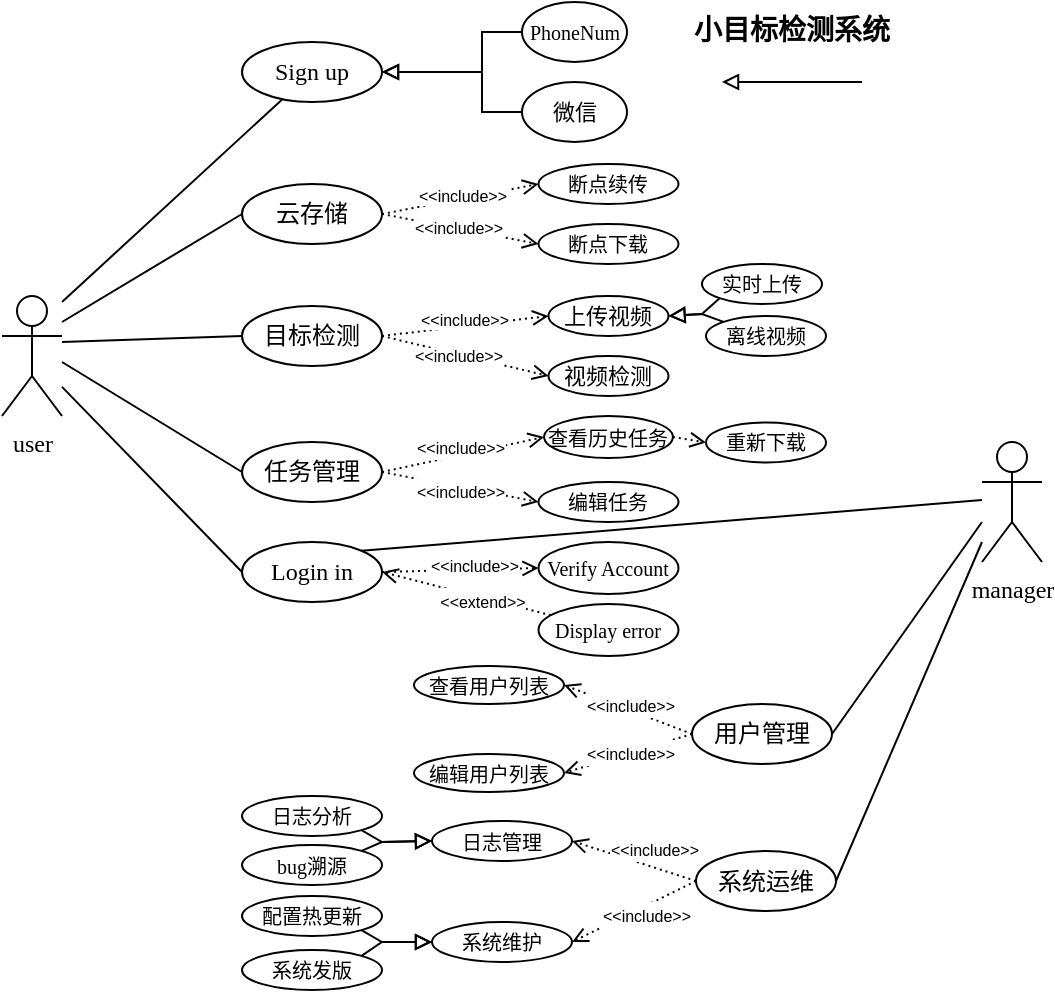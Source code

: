 <mxfile version="26.0.11">
  <diagram name="第 1 页" id="hE-EVMoh24ZVPqNSy51q">
    <mxGraphModel dx="681" dy="450" grid="1" gridSize="10" guides="1" tooltips="1" connect="1" arrows="1" fold="1" page="1" pageScale="1" pageWidth="827" pageHeight="1169" math="0" shadow="0">
      <root>
        <mxCell id="0" />
        <mxCell id="1" parent="0" />
        <mxCell id="26YwbLvZCYAhRD0Tl79S-1" value="&lt;font face=&quot;Times New Roman&quot;&gt;manager&lt;/font&gt;" style="shape=umlActor;verticalLabelPosition=bottom;verticalAlign=top;html=1;" parent="1" vertex="1">
          <mxGeometry x="660" y="390" width="30" height="60" as="geometry" />
        </mxCell>
        <mxCell id="f9GubYoWh3bI8AQ0VfsK-1" value="Sign up" style="ellipse;whiteSpace=wrap;html=1;fontFamily=Times New Roman;" parent="1" vertex="1">
          <mxGeometry x="290" y="190" width="70" height="30" as="geometry" />
        </mxCell>
        <mxCell id="f9GubYoWh3bI8AQ0VfsK-18" style="rounded=0;orthogonalLoop=1;jettySize=auto;html=1;entryX=0;entryY=0.5;entryDx=0;entryDy=0;dashed=1;strokeColor=default;align=center;verticalAlign=middle;fontFamily=宋体;fontSize=11;fontColor=default;labelBackgroundColor=default;endArrow=open;exitX=1;exitY=0.5;exitDx=0;exitDy=0;endFill=0;dashPattern=1 2;" parent="1" source="f9GubYoWh3bI8AQ0VfsK-3" target="f9GubYoWh3bI8AQ0VfsK-17" edge="1">
          <mxGeometry relative="1" as="geometry" />
        </mxCell>
        <mxCell id="45utyjeI-DMy24zujTR1-4" value="&lt;span&gt;&amp;lt;&amp;lt;include&amp;gt;&amp;gt;&lt;/span&gt;" style="edgeLabel;html=1;align=center;verticalAlign=middle;resizable=0;points=[];fontSize=8;" vertex="1" connectable="0" parent="f9GubYoWh3bI8AQ0VfsK-18">
          <mxGeometry x="0.127" y="1" relative="1" as="geometry">
            <mxPoint x="-6" y="-2" as="offset" />
          </mxGeometry>
        </mxCell>
        <mxCell id="f9GubYoWh3bI8AQ0VfsK-20" style="rounded=0;orthogonalLoop=1;jettySize=auto;html=1;entryX=0;entryY=0.5;entryDx=0;entryDy=0;dashed=1;strokeColor=default;align=center;verticalAlign=middle;fontFamily=宋体;fontSize=11;fontColor=default;labelBackgroundColor=default;endArrow=open;exitX=1;exitY=0.5;exitDx=0;exitDy=0;endFill=0;dashPattern=1 2;" parent="1" source="f9GubYoWh3bI8AQ0VfsK-3" target="f9GubYoWh3bI8AQ0VfsK-19" edge="1">
          <mxGeometry relative="1" as="geometry" />
        </mxCell>
        <mxCell id="45utyjeI-DMy24zujTR1-5" value="&lt;span&gt;&amp;lt;&amp;lt;include&amp;gt;&amp;gt;&lt;/span&gt;" style="edgeLabel;html=1;align=center;verticalAlign=middle;resizable=0;points=[];fontSize=8;" vertex="1" connectable="0" parent="f9GubYoWh3bI8AQ0VfsK-20">
          <mxGeometry x="-0.061" relative="1" as="geometry">
            <mxPoint x="-1" as="offset" />
          </mxGeometry>
        </mxCell>
        <mxCell id="f9GubYoWh3bI8AQ0VfsK-3" value="目标检测" style="ellipse;whiteSpace=wrap;html=1;fontFamily=宋体;" parent="1" vertex="1">
          <mxGeometry x="290" y="322" width="70" height="30" as="geometry" />
        </mxCell>
        <mxCell id="f9GubYoWh3bI8AQ0VfsK-4" value="任务管理" style="ellipse;whiteSpace=wrap;html=1;fontFamily=宋体;" parent="1" vertex="1">
          <mxGeometry x="290" y="390" width="70" height="30" as="geometry" />
        </mxCell>
        <mxCell id="f9GubYoWh3bI8AQ0VfsK-6" value="用户管理" style="ellipse;whiteSpace=wrap;html=1;fontFamily=宋体;" parent="1" vertex="1">
          <mxGeometry x="515" y="521" width="70" height="30" as="geometry" />
        </mxCell>
        <mxCell id="f9GubYoWh3bI8AQ0VfsK-7" value="系统运维" style="ellipse;whiteSpace=wrap;html=1;fontFamily=宋体;" parent="1" vertex="1">
          <mxGeometry x="517" y="594.5" width="70" height="30" as="geometry" />
        </mxCell>
        <mxCell id="f9GubYoWh3bI8AQ0VfsK-9" value="&lt;font style=&quot;font-size: 10px;&quot;&gt;PhoneNum&lt;/font&gt;" style="ellipse;whiteSpace=wrap;html=1;fontFamily=Times New Roman;" parent="1" vertex="1">
          <mxGeometry x="430" y="170" width="52.5" height="30" as="geometry" />
        </mxCell>
        <mxCell id="f9GubYoWh3bI8AQ0VfsK-10" value="微信" style="ellipse;whiteSpace=wrap;html=1;fontSize=11;fontFamily=宋体;" parent="1" vertex="1">
          <mxGeometry x="430" y="210" width="52.5" height="30" as="geometry" />
        </mxCell>
        <mxCell id="f9GubYoWh3bI8AQ0VfsK-17" value="上传视频" style="ellipse;whiteSpace=wrap;html=1;fontSize=11;fontFamily=宋体;" parent="1" vertex="1">
          <mxGeometry x="443.25" y="317" width="60" height="20" as="geometry" />
        </mxCell>
        <mxCell id="f9GubYoWh3bI8AQ0VfsK-19" value="视频检测" style="ellipse;whiteSpace=wrap;html=1;fontSize=11;fontFamily=宋体;" parent="1" vertex="1">
          <mxGeometry x="443.25" y="347" width="60" height="20" as="geometry" />
        </mxCell>
        <mxCell id="f9GubYoWh3bI8AQ0VfsK-21" value="查看历史任务" style="ellipse;whiteSpace=wrap;html=1;fontSize=10;fontFamily=宋体;" parent="1" vertex="1">
          <mxGeometry x="441.07" y="377" width="64.37" height="21" as="geometry" />
        </mxCell>
        <mxCell id="f9GubYoWh3bI8AQ0VfsK-23" value="编辑任务" style="ellipse;whiteSpace=wrap;html=1;fontSize=10;fontFamily=宋体;" parent="1" vertex="1">
          <mxGeometry x="438.25" y="410" width="70" height="20" as="geometry" />
        </mxCell>
        <mxCell id="f9GubYoWh3bI8AQ0VfsK-24" value="重新下载" style="ellipse;whiteSpace=wrap;html=1;fontSize=10;fontFamily=宋体;" parent="1" vertex="1">
          <mxGeometry x="522" y="380.25" width="60" height="20" as="geometry" />
        </mxCell>
        <mxCell id="f9GubYoWh3bI8AQ0VfsK-28" value="编辑用户列表" style="ellipse;whiteSpace=wrap;html=1;fontSize=10;fontFamily=宋体;" parent="1" vertex="1">
          <mxGeometry x="376" y="546" width="75" height="19" as="geometry" />
        </mxCell>
        <mxCell id="f9GubYoWh3bI8AQ0VfsK-29" value="离线视频" style="ellipse;whiteSpace=wrap;html=1;fontSize=10;fontFamily=宋体;" parent="1" vertex="1">
          <mxGeometry x="522" y="327" width="60" height="20" as="geometry" />
        </mxCell>
        <mxCell id="f9GubYoWh3bI8AQ0VfsK-30" value="实时上传" style="ellipse;whiteSpace=wrap;html=1;fontSize=10;fontFamily=宋体;" parent="1" vertex="1">
          <mxGeometry x="520" y="301" width="60" height="20" as="geometry" />
        </mxCell>
        <mxCell id="f9GubYoWh3bI8AQ0VfsK-31" value="查看用户列表" style="ellipse;whiteSpace=wrap;html=1;fontSize=10;fontFamily=宋体;" parent="1" vertex="1">
          <mxGeometry x="376" y="502" width="75" height="19" as="geometry" />
        </mxCell>
        <mxCell id="f9GubYoWh3bI8AQ0VfsK-32" value="日志管理" style="ellipse;whiteSpace=wrap;html=1;fontSize=10;fontFamily=宋体;" parent="1" vertex="1">
          <mxGeometry x="385" y="579.5" width="70" height="20" as="geometry" />
        </mxCell>
        <mxCell id="f9GubYoWh3bI8AQ0VfsK-33" value="系统维护" style="ellipse;whiteSpace=wrap;html=1;fontSize=10;fontFamily=宋体;" parent="1" vertex="1">
          <mxGeometry x="385" y="630" width="70" height="20" as="geometry" />
        </mxCell>
        <mxCell id="f9GubYoWh3bI8AQ0VfsK-37" value="" style="endArrow=block;html=1;rounded=0;entryX=1;entryY=0.5;entryDx=0;entryDy=0;exitX=0;exitY=1;exitDx=0;exitDy=0;endFill=0;fontFamily=宋体;" parent="1" source="f9GubYoWh3bI8AQ0VfsK-30" target="f9GubYoWh3bI8AQ0VfsK-17" edge="1">
          <mxGeometry width="50" height="50" relative="1" as="geometry">
            <mxPoint x="510" y="350" as="sourcePoint" />
            <mxPoint x="560" y="300" as="targetPoint" />
            <Array as="points">
              <mxPoint x="520" y="326" />
            </Array>
          </mxGeometry>
        </mxCell>
        <mxCell id="f9GubYoWh3bI8AQ0VfsK-38" value="" style="endArrow=block;html=1;rounded=0;entryX=1;entryY=0.5;entryDx=0;entryDy=0;endFill=0;exitX=0;exitY=0;exitDx=0;exitDy=0;fontFamily=宋体;" parent="1" source="f9GubYoWh3bI8AQ0VfsK-29" target="f9GubYoWh3bI8AQ0VfsK-17" edge="1">
          <mxGeometry width="50" height="50" relative="1" as="geometry">
            <mxPoint x="550" y="320" as="sourcePoint" />
            <mxPoint x="505" y="336" as="targetPoint" />
            <Array as="points">
              <mxPoint x="520" y="326" />
            </Array>
          </mxGeometry>
        </mxCell>
        <mxCell id="f9GubYoWh3bI8AQ0VfsK-39" style="rounded=0;orthogonalLoop=1;jettySize=auto;html=1;entryX=0;entryY=0.5;entryDx=0;entryDy=0;dashed=1;strokeColor=default;align=center;verticalAlign=middle;fontFamily=宋体;fontSize=11;fontColor=default;labelBackgroundColor=default;endArrow=open;exitX=1;exitY=0.5;exitDx=0;exitDy=0;endFill=0;dashPattern=1 2;" parent="1" source="f9GubYoWh3bI8AQ0VfsK-4" target="f9GubYoWh3bI8AQ0VfsK-21" edge="1">
          <mxGeometry relative="1" as="geometry">
            <mxPoint x="370" y="350" as="sourcePoint" />
            <mxPoint x="445" y="363" as="targetPoint" />
          </mxGeometry>
        </mxCell>
        <mxCell id="45utyjeI-DMy24zujTR1-6" value="&lt;span style=&quot;font-size: 8px;&quot;&gt;&amp;lt;&amp;lt;include&amp;gt;&amp;gt;&lt;/span&gt;" style="edgeLabel;html=1;align=center;verticalAlign=middle;resizable=0;points=[];" vertex="1" connectable="0" parent="f9GubYoWh3bI8AQ0VfsK-39">
          <mxGeometry x="0.025" relative="1" as="geometry">
            <mxPoint x="-3" y="-4" as="offset" />
          </mxGeometry>
        </mxCell>
        <mxCell id="f9GubYoWh3bI8AQ0VfsK-40" style="rounded=0;orthogonalLoop=1;jettySize=auto;html=1;entryX=0;entryY=0.5;entryDx=0;entryDy=0;dashed=1;strokeColor=default;align=center;verticalAlign=middle;fontFamily=宋体;fontSize=11;fontColor=default;labelBackgroundColor=default;endArrow=open;exitX=1;exitY=0.5;exitDx=0;exitDy=0;endFill=0;dashPattern=1 2;" parent="1" source="f9GubYoWh3bI8AQ0VfsK-4" target="f9GubYoWh3bI8AQ0VfsK-23" edge="1">
          <mxGeometry relative="1" as="geometry">
            <mxPoint x="370" y="350" as="sourcePoint" />
            <mxPoint x="445" y="363" as="targetPoint" />
          </mxGeometry>
        </mxCell>
        <mxCell id="45utyjeI-DMy24zujTR1-7" value="&lt;span style=&quot;font-size: 8px;&quot;&gt;&amp;lt;&amp;lt;include&amp;gt;&amp;gt;&lt;/span&gt;" style="edgeLabel;html=1;align=center;verticalAlign=middle;resizable=0;points=[];" vertex="1" connectable="0" parent="f9GubYoWh3bI8AQ0VfsK-40">
          <mxGeometry x="0.068" relative="1" as="geometry">
            <mxPoint x="-3" y="1" as="offset" />
          </mxGeometry>
        </mxCell>
        <mxCell id="f9GubYoWh3bI8AQ0VfsK-41" style="rounded=0;orthogonalLoop=1;jettySize=auto;html=1;entryX=0;entryY=0.5;entryDx=0;entryDy=0;dashed=1;strokeColor=default;align=center;verticalAlign=middle;fontFamily=宋体;fontSize=11;fontColor=default;labelBackgroundColor=default;endArrow=open;exitX=1;exitY=0.5;exitDx=0;exitDy=0;endFill=0;dashPattern=1 2;" parent="1" source="f9GubYoWh3bI8AQ0VfsK-21" target="f9GubYoWh3bI8AQ0VfsK-24" edge="1">
          <mxGeometry relative="1" as="geometry">
            <mxPoint x="380" y="360" as="sourcePoint" />
            <mxPoint x="455" y="373" as="targetPoint" />
          </mxGeometry>
        </mxCell>
        <mxCell id="f9GubYoWh3bI8AQ0VfsK-45" style="rounded=0;orthogonalLoop=1;jettySize=auto;html=1;entryX=1;entryY=0.5;entryDx=0;entryDy=0;dashed=1;strokeColor=default;align=center;verticalAlign=middle;fontFamily=宋体;fontSize=11;fontColor=default;labelBackgroundColor=default;endArrow=open;exitX=0;exitY=0.5;exitDx=0;exitDy=0;endFill=0;dashPattern=1 2;" parent="1" source="f9GubYoWh3bI8AQ0VfsK-6" target="f9GubYoWh3bI8AQ0VfsK-31" edge="1">
          <mxGeometry relative="1" as="geometry">
            <mxPoint x="370" y="485" as="sourcePoint" />
            <mxPoint x="440" y="500" as="targetPoint" />
          </mxGeometry>
        </mxCell>
        <mxCell id="45utyjeI-DMy24zujTR1-10" value="&lt;span style=&quot;font-size: 8px;&quot;&gt;&amp;lt;&amp;lt;include&amp;gt;&amp;gt;&lt;/span&gt;" style="edgeLabel;html=1;align=center;verticalAlign=middle;resizable=0;points=[];" vertex="1" connectable="0" parent="f9GubYoWh3bI8AQ0VfsK-45">
          <mxGeometry x="0.047" y="1" relative="1" as="geometry">
            <mxPoint x="3" y="-3" as="offset" />
          </mxGeometry>
        </mxCell>
        <mxCell id="f9GubYoWh3bI8AQ0VfsK-46" style="rounded=0;orthogonalLoop=1;jettySize=auto;html=1;entryX=1;entryY=0.5;entryDx=0;entryDy=0;dashed=1;strokeColor=default;align=center;verticalAlign=middle;fontFamily=宋体;fontSize=11;fontColor=default;labelBackgroundColor=default;endArrow=open;exitX=0;exitY=0.5;exitDx=0;exitDy=0;endFill=0;dashPattern=1 2;" parent="1" source="f9GubYoWh3bI8AQ0VfsK-6" target="f9GubYoWh3bI8AQ0VfsK-28" edge="1">
          <mxGeometry relative="1" as="geometry">
            <mxPoint x="440" y="545" as="sourcePoint" />
            <mxPoint x="375" y="535" as="targetPoint" />
          </mxGeometry>
        </mxCell>
        <mxCell id="45utyjeI-DMy24zujTR1-11" value="&lt;span style=&quot;font-size: 8px;&quot;&gt;&amp;lt;&amp;lt;include&amp;gt;&amp;gt;&lt;/span&gt;" style="edgeLabel;html=1;align=center;verticalAlign=middle;resizable=0;points=[];" vertex="1" connectable="0" parent="f9GubYoWh3bI8AQ0VfsK-46">
          <mxGeometry x="0.16" y="-3" relative="1" as="geometry">
            <mxPoint x="7" as="offset" />
          </mxGeometry>
        </mxCell>
        <mxCell id="f9GubYoWh3bI8AQ0VfsK-47" style="rounded=0;orthogonalLoop=1;jettySize=auto;html=1;entryX=1;entryY=0.5;entryDx=0;entryDy=0;dashed=1;strokeColor=default;align=center;verticalAlign=middle;fontFamily=宋体;fontSize=11;fontColor=default;labelBackgroundColor=default;endArrow=open;exitX=0;exitY=0.5;exitDx=0;exitDy=0;endFill=0;dashPattern=1 2;" parent="1" source="f9GubYoWh3bI8AQ0VfsK-7" target="f9GubYoWh3bI8AQ0VfsK-33" edge="1">
          <mxGeometry relative="1" as="geometry">
            <mxPoint x="450" y="555" as="sourcePoint" />
            <mxPoint x="385" y="545" as="targetPoint" />
          </mxGeometry>
        </mxCell>
        <mxCell id="45utyjeI-DMy24zujTR1-13" value="&lt;span style=&quot;font-size: 8px;&quot;&gt;&amp;lt;&amp;lt;include&amp;gt;&amp;gt;&lt;/span&gt;" style="edgeLabel;html=1;align=center;verticalAlign=middle;resizable=0;points=[];" vertex="1" connectable="0" parent="f9GubYoWh3bI8AQ0VfsK-47">
          <mxGeometry x="0.057" y="-2" relative="1" as="geometry">
            <mxPoint x="8" y="2" as="offset" />
          </mxGeometry>
        </mxCell>
        <mxCell id="f9GubYoWh3bI8AQ0VfsK-48" style="rounded=0;orthogonalLoop=1;jettySize=auto;html=1;entryX=1;entryY=0.5;entryDx=0;entryDy=0;dashed=1;strokeColor=default;align=center;verticalAlign=middle;fontFamily=宋体;fontSize=11;fontColor=default;labelBackgroundColor=default;endArrow=open;exitX=0;exitY=0.5;exitDx=0;exitDy=0;endFill=0;dashPattern=1 2;" parent="1" source="f9GubYoWh3bI8AQ0VfsK-7" target="f9GubYoWh3bI8AQ0VfsK-32" edge="1">
          <mxGeometry relative="1" as="geometry">
            <mxPoint x="460" y="565" as="sourcePoint" />
            <mxPoint x="395" y="555" as="targetPoint" />
          </mxGeometry>
        </mxCell>
        <mxCell id="45utyjeI-DMy24zujTR1-12" value="&lt;span style=&quot;font-size: 8px;&quot;&gt;&amp;lt;&amp;lt;include&amp;gt;&amp;gt;&lt;/span&gt;" style="edgeLabel;html=1;align=center;verticalAlign=middle;resizable=0;points=[];" vertex="1" connectable="0" parent="f9GubYoWh3bI8AQ0VfsK-48">
          <mxGeometry x="0.225" relative="1" as="geometry">
            <mxPoint x="17" y="-4" as="offset" />
          </mxGeometry>
        </mxCell>
        <mxCell id="f9GubYoWh3bI8AQ0VfsK-49" value="" style="endArrow=block;html=1;rounded=0;entryX=1;entryY=0.5;entryDx=0;entryDy=0;endFill=0;exitX=0;exitY=0.5;exitDx=0;exitDy=0;fontFamily=宋体;" parent="1" source="f9GubYoWh3bI8AQ0VfsK-9" target="f9GubYoWh3bI8AQ0VfsK-1" edge="1">
          <mxGeometry width="50" height="50" relative="1" as="geometry">
            <mxPoint x="541" y="340" as="sourcePoint" />
            <mxPoint x="505" y="336" as="targetPoint" />
            <Array as="points">
              <mxPoint x="410" y="185" />
              <mxPoint x="410" y="205" />
            </Array>
          </mxGeometry>
        </mxCell>
        <mxCell id="f9GubYoWh3bI8AQ0VfsK-50" value="" style="endArrow=block;html=1;rounded=0;entryX=1;entryY=0.5;entryDx=0;entryDy=0;endFill=0;exitX=0;exitY=0.5;exitDx=0;exitDy=0;fontFamily=宋体;" parent="1" source="f9GubYoWh3bI8AQ0VfsK-10" edge="1">
          <mxGeometry width="50" height="50" relative="1" as="geometry">
            <mxPoint x="439" y="225" as="sourcePoint" />
            <mxPoint x="360" y="205" as="targetPoint" />
            <Array as="points">
              <mxPoint x="410" y="225" />
              <mxPoint x="410" y="205" />
            </Array>
          </mxGeometry>
        </mxCell>
        <mxCell id="f9GubYoWh3bI8AQ0VfsK-51" value="日志分析" style="ellipse;whiteSpace=wrap;html=1;fontSize=10;fontFamily=宋体;" parent="1" vertex="1">
          <mxGeometry x="290" y="567" width="70" height="20" as="geometry" />
        </mxCell>
        <mxCell id="f9GubYoWh3bI8AQ0VfsK-52" value="&lt;font face=&quot;Times New Roman&quot;&gt;bug&lt;/font&gt;溯源" style="ellipse;whiteSpace=wrap;html=1;fontSize=10;fontFamily=宋体;" parent="1" vertex="1">
          <mxGeometry x="290" y="591.5" width="70" height="20" as="geometry" />
        </mxCell>
        <mxCell id="f9GubYoWh3bI8AQ0VfsK-53" value="" style="endArrow=block;html=1;rounded=0;entryX=0;entryY=0.5;entryDx=0;entryDy=0;endFill=0;exitX=1;exitY=1;exitDx=0;exitDy=0;fontFamily=宋体;" parent="1" source="f9GubYoWh3bI8AQ0VfsK-51" target="f9GubYoWh3bI8AQ0VfsK-32" edge="1">
          <mxGeometry width="50" height="50" relative="1" as="geometry">
            <mxPoint x="344" y="565" as="sourcePoint" />
            <mxPoint x="414" y="585" as="targetPoint" />
            <Array as="points">
              <mxPoint x="360" y="590" />
            </Array>
          </mxGeometry>
        </mxCell>
        <mxCell id="f9GubYoWh3bI8AQ0VfsK-54" value="" style="endArrow=block;html=1;rounded=0;endFill=0;exitX=1;exitY=0;exitDx=0;exitDy=0;entryX=0;entryY=0.5;entryDx=0;entryDy=0;fontFamily=宋体;" parent="1" source="f9GubYoWh3bI8AQ0VfsK-52" target="f9GubYoWh3bI8AQ0VfsK-32" edge="1">
          <mxGeometry width="50" height="50" relative="1" as="geometry">
            <mxPoint x="360" y="592" as="sourcePoint" />
            <mxPoint x="390" y="600" as="targetPoint" />
            <Array as="points">
              <mxPoint x="360" y="590" />
            </Array>
          </mxGeometry>
        </mxCell>
        <mxCell id="f9GubYoWh3bI8AQ0VfsK-56" value="&lt;font&gt;配置热更新&lt;/font&gt;" style="ellipse;whiteSpace=wrap;html=1;fontSize=10;fontFamily=宋体;" parent="1" vertex="1">
          <mxGeometry x="290" y="617" width="70" height="20" as="geometry" />
        </mxCell>
        <mxCell id="f9GubYoWh3bI8AQ0VfsK-57" value="&lt;font&gt;系统发版&lt;/font&gt;" style="ellipse;whiteSpace=wrap;html=1;fontSize=10;fontFamily=宋体;" parent="1" vertex="1">
          <mxGeometry x="290" y="644" width="70" height="20" as="geometry" />
        </mxCell>
        <mxCell id="f9GubYoWh3bI8AQ0VfsK-58" value="" style="endArrow=block;html=1;rounded=0;endFill=0;exitX=1;exitY=0;exitDx=0;exitDy=0;entryX=0;entryY=0.5;entryDx=0;entryDy=0;fontFamily=宋体;" parent="1" source="f9GubYoWh3bI8AQ0VfsK-57" target="f9GubYoWh3bI8AQ0VfsK-33" edge="1">
          <mxGeometry width="50" height="50" relative="1" as="geometry">
            <mxPoint x="350" y="644" as="sourcePoint" />
            <mxPoint x="385" y="637" as="targetPoint" />
            <Array as="points">
              <mxPoint x="360" y="640" />
            </Array>
          </mxGeometry>
        </mxCell>
        <mxCell id="f9GubYoWh3bI8AQ0VfsK-59" value="" style="endArrow=block;html=1;rounded=0;endFill=0;exitX=1;exitY=1;exitDx=0;exitDy=0;entryX=0;entryY=0.5;entryDx=0;entryDy=0;fontFamily=宋体;" parent="1" source="f9GubYoWh3bI8AQ0VfsK-56" target="f9GubYoWh3bI8AQ0VfsK-33" edge="1">
          <mxGeometry width="50" height="50" relative="1" as="geometry">
            <mxPoint x="360" y="650.0" as="sourcePoint" />
            <mxPoint x="395" y="663.0" as="targetPoint" />
            <Array as="points">
              <mxPoint x="360" y="640" />
            </Array>
          </mxGeometry>
        </mxCell>
        <mxCell id="f9GubYoWh3bI8AQ0VfsK-62" style="rounded=0;orthogonalLoop=1;jettySize=auto;html=1;endArrow=none;startFill=0;fontFamily=宋体;" parent="1" source="f9GubYoWh3bI8AQ0VfsK-1" edge="1">
          <mxGeometry relative="1" as="geometry">
            <mxPoint x="200" y="320" as="targetPoint" />
          </mxGeometry>
        </mxCell>
        <mxCell id="f9GubYoWh3bI8AQ0VfsK-63" style="rounded=0;orthogonalLoop=1;jettySize=auto;html=1;endArrow=none;startFill=0;exitX=0;exitY=0.5;exitDx=0;exitDy=0;fontFamily=宋体;" parent="1" source="f9GubYoWh3bI8AQ0VfsK-2" target="f9GubYoWh3bI8AQ0VfsK-67" edge="1">
          <mxGeometry relative="1" as="geometry">
            <mxPoint x="320" y="229" as="sourcePoint" />
            <mxPoint x="200" y="330" as="targetPoint" />
          </mxGeometry>
        </mxCell>
        <mxCell id="f9GubYoWh3bI8AQ0VfsK-64" style="rounded=0;orthogonalLoop=1;jettySize=auto;html=1;endArrow=none;startFill=0;exitX=0;exitY=0.5;exitDx=0;exitDy=0;fontFamily=宋体;" parent="1" source="f9GubYoWh3bI8AQ0VfsK-3" edge="1">
          <mxGeometry relative="1" as="geometry">
            <mxPoint x="300" y="285" as="sourcePoint" />
            <mxPoint x="200" y="340" as="targetPoint" />
          </mxGeometry>
        </mxCell>
        <mxCell id="f9GubYoWh3bI8AQ0VfsK-65" style="rounded=0;orthogonalLoop=1;jettySize=auto;html=1;endArrow=none;startFill=0;exitX=0;exitY=0.5;exitDx=0;exitDy=0;fontFamily=宋体;" parent="1" source="f9GubYoWh3bI8AQ0VfsK-4" edge="1">
          <mxGeometry relative="1" as="geometry">
            <mxPoint x="300" y="350" as="sourcePoint" />
            <mxPoint x="200" y="350" as="targetPoint" />
          </mxGeometry>
        </mxCell>
        <mxCell id="f9GubYoWh3bI8AQ0VfsK-66" style="rounded=0;orthogonalLoop=1;jettySize=auto;html=1;endArrow=none;startFill=0;exitX=0;exitY=0.5;exitDx=0;exitDy=0;fontFamily=宋体;" parent="1" source="f9GubYoWh3bI8AQ0VfsK-5" edge="1">
          <mxGeometry relative="1" as="geometry">
            <mxPoint x="300" y="415" as="sourcePoint" />
            <mxPoint x="200" y="330" as="targetPoint" />
          </mxGeometry>
        </mxCell>
        <mxCell id="f9GubYoWh3bI8AQ0VfsK-67" value="&lt;font face=&quot;Times New Roman&quot;&gt;user&lt;/font&gt;" style="shape=umlActor;verticalLabelPosition=bottom;verticalAlign=top;html=1;" parent="1" vertex="1">
          <mxGeometry x="170" y="317" width="30" height="60" as="geometry" />
        </mxCell>
        <mxCell id="f9GubYoWh3bI8AQ0VfsK-69" style="rounded=0;orthogonalLoop=1;jettySize=auto;html=1;endArrow=none;startFill=0;exitX=1;exitY=0.5;exitDx=0;exitDy=0;fontFamily=宋体;" parent="1" source="f9GubYoWh3bI8AQ0VfsK-6" edge="1">
          <mxGeometry relative="1" as="geometry">
            <mxPoint x="300" y="485" as="sourcePoint" />
            <mxPoint x="660" y="430" as="targetPoint" />
          </mxGeometry>
        </mxCell>
        <mxCell id="f9GubYoWh3bI8AQ0VfsK-70" style="rounded=0;orthogonalLoop=1;jettySize=auto;html=1;endArrow=none;startFill=0;exitX=1;exitY=0.5;exitDx=0;exitDy=0;fontFamily=宋体;" parent="1" source="f9GubYoWh3bI8AQ0VfsK-7" edge="1">
          <mxGeometry relative="1" as="geometry">
            <mxPoint x="595" y="546" as="sourcePoint" />
            <mxPoint x="660" y="440" as="targetPoint" />
          </mxGeometry>
        </mxCell>
        <mxCell id="f9GubYoWh3bI8AQ0VfsK-5" value="云存储" style="ellipse;whiteSpace=wrap;html=1;fontFamily=宋体;" parent="1" vertex="1">
          <mxGeometry x="290" y="261" width="70" height="30" as="geometry" />
        </mxCell>
        <mxCell id="f9GubYoWh3bI8AQ0VfsK-25" value="断点续传" style="ellipse;whiteSpace=wrap;html=1;fontSize=10;fontFamily=宋体;" parent="1" vertex="1">
          <mxGeometry x="438.25" y="251" width="70" height="20" as="geometry" />
        </mxCell>
        <mxCell id="f9GubYoWh3bI8AQ0VfsK-26" value="断点下载" style="ellipse;whiteSpace=wrap;html=1;fontSize=10;fontFamily=宋体;" parent="1" vertex="1">
          <mxGeometry x="438.25" y="281" width="70" height="20" as="geometry" />
        </mxCell>
        <mxCell id="f9GubYoWh3bI8AQ0VfsK-42" style="rounded=0;orthogonalLoop=1;jettySize=auto;html=1;entryX=0;entryY=0.5;entryDx=0;entryDy=0;dashed=1;strokeColor=default;align=center;verticalAlign=middle;fontFamily=宋体;fontSize=11;fontColor=default;labelBackgroundColor=default;endArrow=open;exitX=1;exitY=0.5;exitDx=0;exitDy=0;endFill=0;dashPattern=1 2;" parent="1" source="f9GubYoWh3bI8AQ0VfsK-5" target="f9GubYoWh3bI8AQ0VfsK-25" edge="1">
          <mxGeometry relative="1" as="geometry">
            <mxPoint x="365" y="216" as="sourcePoint" />
            <mxPoint x="435" y="241" as="targetPoint" />
          </mxGeometry>
        </mxCell>
        <mxCell id="45utyjeI-DMy24zujTR1-2" value="&lt;font&gt;&amp;lt;&amp;lt;include&amp;gt;&amp;gt;&lt;/font&gt;" style="edgeLabel;html=1;align=center;verticalAlign=middle;resizable=0;points=[];fontSize=8;" vertex="1" connectable="0" parent="f9GubYoWh3bI8AQ0VfsK-42">
          <mxGeometry x="-0.054" y="2" relative="1" as="geometry">
            <mxPoint x="3" as="offset" />
          </mxGeometry>
        </mxCell>
        <mxCell id="f9GubYoWh3bI8AQ0VfsK-43" style="rounded=0;orthogonalLoop=1;jettySize=auto;html=1;entryX=0;entryY=0.5;entryDx=0;entryDy=0;dashed=1;strokeColor=default;align=center;verticalAlign=middle;fontFamily=宋体;fontSize=11;fontColor=default;labelBackgroundColor=default;endArrow=open;exitX=1;exitY=0.5;exitDx=0;exitDy=0;endFill=0;dashPattern=1 2;" parent="1" source="f9GubYoWh3bI8AQ0VfsK-5" target="f9GubYoWh3bI8AQ0VfsK-26" edge="1">
          <mxGeometry relative="1" as="geometry">
            <mxPoint x="365" y="276" as="sourcePoint" />
            <mxPoint x="435" y="271" as="targetPoint" />
          </mxGeometry>
        </mxCell>
        <mxCell id="45utyjeI-DMy24zujTR1-3" value="&lt;span&gt;&amp;lt;&amp;lt;include&amp;gt;&amp;gt;&lt;/span&gt;" style="edgeLabel;html=1;align=center;verticalAlign=middle;resizable=0;points=[];fontSize=8;" vertex="1" connectable="0" parent="f9GubYoWh3bI8AQ0VfsK-43">
          <mxGeometry x="-0.083" relative="1" as="geometry">
            <mxPoint x="2" as="offset" />
          </mxGeometry>
        </mxCell>
        <mxCell id="f9GubYoWh3bI8AQ0VfsK-14" style="rounded=0;orthogonalLoop=1;jettySize=auto;html=1;entryX=0;entryY=0.5;entryDx=0;entryDy=0;dashed=1;exitX=1;exitY=0.5;exitDx=0;exitDy=0;endArrow=open;endFill=0;dashPattern=1 2;fontFamily=宋体;" parent="1" source="f9GubYoWh3bI8AQ0VfsK-2" target="f9GubYoWh3bI8AQ0VfsK-12" edge="1">
          <mxGeometry relative="1" as="geometry" />
        </mxCell>
        <mxCell id="45utyjeI-DMy24zujTR1-8" value="&lt;span style=&quot;font-size: 8px;&quot;&gt;&amp;lt;&amp;lt;include&amp;gt;&amp;gt;&lt;/span&gt;" style="edgeLabel;html=1;align=center;verticalAlign=middle;resizable=0;points=[];" vertex="1" connectable="0" parent="f9GubYoWh3bI8AQ0VfsK-14">
          <mxGeometry x="0.034" y="1" relative="1" as="geometry">
            <mxPoint x="5" y="-2" as="offset" />
          </mxGeometry>
        </mxCell>
        <mxCell id="f9GubYoWh3bI8AQ0VfsK-2" value="Login in" style="ellipse;whiteSpace=wrap;html=1;fontFamily=Times New Roman;" parent="1" vertex="1">
          <mxGeometry x="290" y="440" width="70" height="30" as="geometry" />
        </mxCell>
        <mxCell id="f9GubYoWh3bI8AQ0VfsK-12" value="&lt;font style=&quot;font-size: 10px;&quot;&gt;Verify Account&lt;/font&gt;" style="ellipse;whiteSpace=wrap;html=1;fontFamily=Times New Roman;" parent="1" vertex="1">
          <mxGeometry x="438.25" y="440" width="70" height="26" as="geometry" />
        </mxCell>
        <mxCell id="f9GubYoWh3bI8AQ0VfsK-16" style="rounded=0;orthogonalLoop=1;jettySize=auto;html=1;entryX=1;entryY=0.5;entryDx=0;entryDy=0;dashed=1;endArrow=open;endFill=0;dashPattern=1 2;fontFamily=宋体;" parent="1" source="f9GubYoWh3bI8AQ0VfsK-13" target="f9GubYoWh3bI8AQ0VfsK-2" edge="1">
          <mxGeometry relative="1" as="geometry" />
        </mxCell>
        <mxCell id="45utyjeI-DMy24zujTR1-9" value="&lt;span style=&quot;font-size: 8px;&quot;&gt;&amp;lt;&amp;lt;extend&amp;gt;&amp;gt;&lt;/span&gt;" style="edgeLabel;html=1;align=center;verticalAlign=middle;resizable=0;points=[];" vertex="1" connectable="0" parent="f9GubYoWh3bI8AQ0VfsK-16">
          <mxGeometry x="-0.212" y="1" relative="1" as="geometry">
            <mxPoint x="-1" as="offset" />
          </mxGeometry>
        </mxCell>
        <mxCell id="f9GubYoWh3bI8AQ0VfsK-13" value="&lt;font style=&quot;font-size: 10px;&quot;&gt;Display error&lt;/font&gt;" style="ellipse;whiteSpace=wrap;html=1;fontFamily=Times New Roman;" parent="1" vertex="1">
          <mxGeometry x="438.25" y="471" width="70" height="26" as="geometry" />
        </mxCell>
        <mxCell id="f9GubYoWh3bI8AQ0VfsK-76" style="rounded=0;orthogonalLoop=1;jettySize=auto;html=1;endArrow=none;startFill=0;exitX=1;exitY=0;exitDx=0;exitDy=0;fontFamily=宋体;" parent="1" source="f9GubYoWh3bI8AQ0VfsK-2" edge="1">
          <mxGeometry relative="1" as="geometry">
            <mxPoint x="605" y="545" as="sourcePoint" />
            <mxPoint x="660" y="419" as="targetPoint" />
          </mxGeometry>
        </mxCell>
        <mxCell id="f9GubYoWh3bI8AQ0VfsK-77" value="&lt;b&gt;小目标检测系统&lt;/b&gt;" style="text;html=1;align=center;verticalAlign=middle;whiteSpace=wrap;rounded=0;fontSize=14;fontFamily=宋体;" parent="1" vertex="1">
          <mxGeometry x="495" y="175.5" width="140" height="19" as="geometry" />
        </mxCell>
        <mxCell id="45utyjeI-DMy24zujTR1-1" value="" style="endArrow=block;html=1;rounded=0;entryX=1;entryY=0.5;entryDx=0;entryDy=0;endFill=0;fontFamily=宋体;" edge="1" parent="1">
          <mxGeometry width="50" height="50" relative="1" as="geometry">
            <mxPoint x="600" y="210" as="sourcePoint" />
            <mxPoint x="530" y="210" as="targetPoint" />
          </mxGeometry>
        </mxCell>
      </root>
    </mxGraphModel>
  </diagram>
</mxfile>
